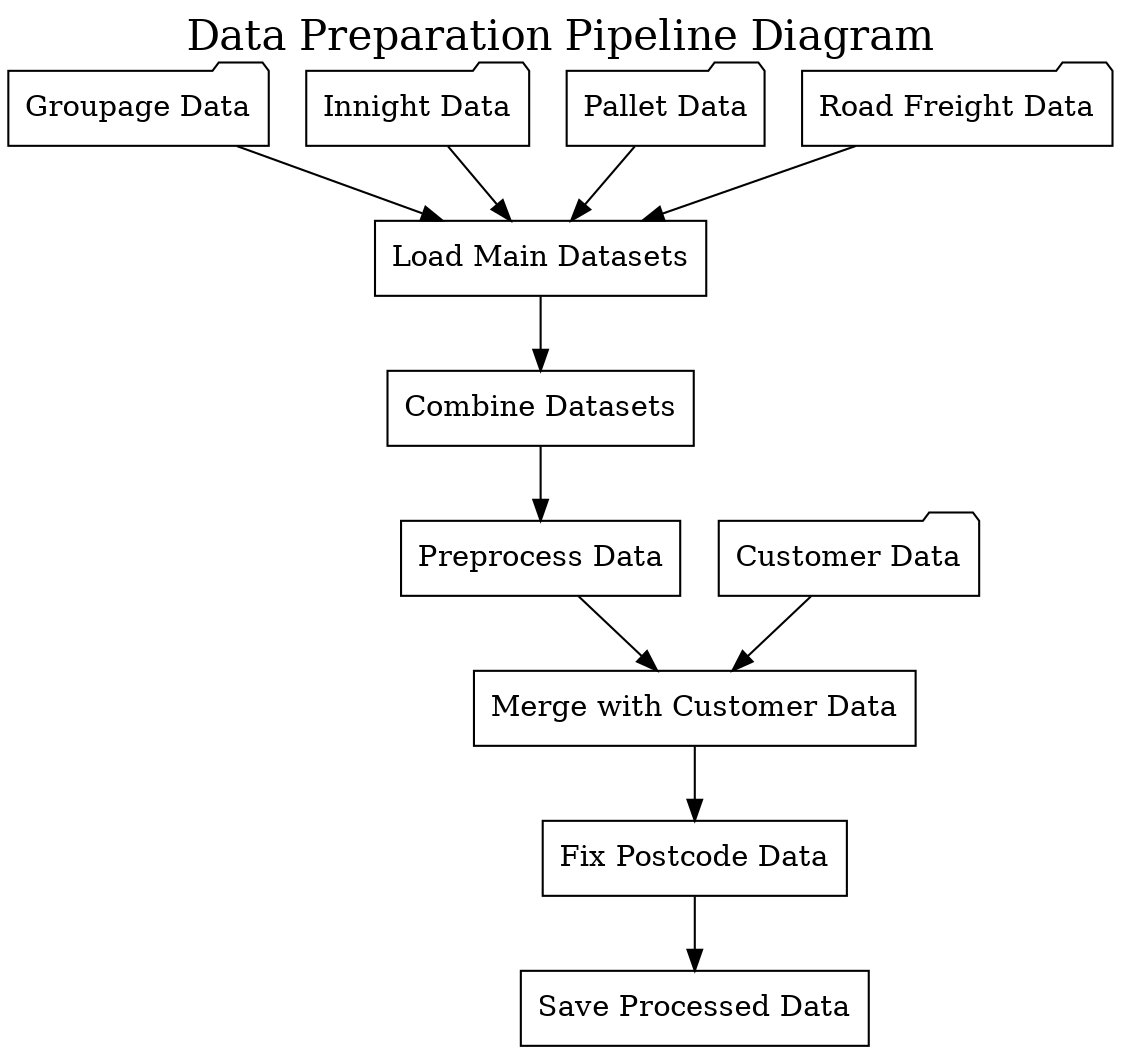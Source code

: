 // Data Preparation Pipeline
digraph {
	Groupage [label="Groupage Data" shape=folder]
	Innight [label="Innight Data" shape=folder]
	Pallet [label="Pallet Data" shape=folder]
	RoadFreight [label="Road Freight Data" shape=folder]
	Customer [label="Customer Data" shape=folder]
	Load [label="Load Main Datasets" shape=box]
	Combine [label="Combine Datasets" shape=box]
	Preprocess [label="Preprocess Data" shape=box]
	MergeCustomer [label="Merge with Customer Data" shape=box]
	FixPostcode [label="Fix Postcode Data" shape=box]
	Save [label="Save Processed Data" shape=box]
	Groupage -> Load
	Innight -> Load
	Pallet -> Load
	RoadFreight -> Load
	Customer -> MergeCustomer
	Load -> Combine
	Combine -> Preprocess
	Preprocess -> MergeCustomer
	MergeCustomer -> FixPostcode
	FixPostcode -> Save
	fontsize=20 label="Data Preparation Pipeline Diagram" labelloc=t
}
